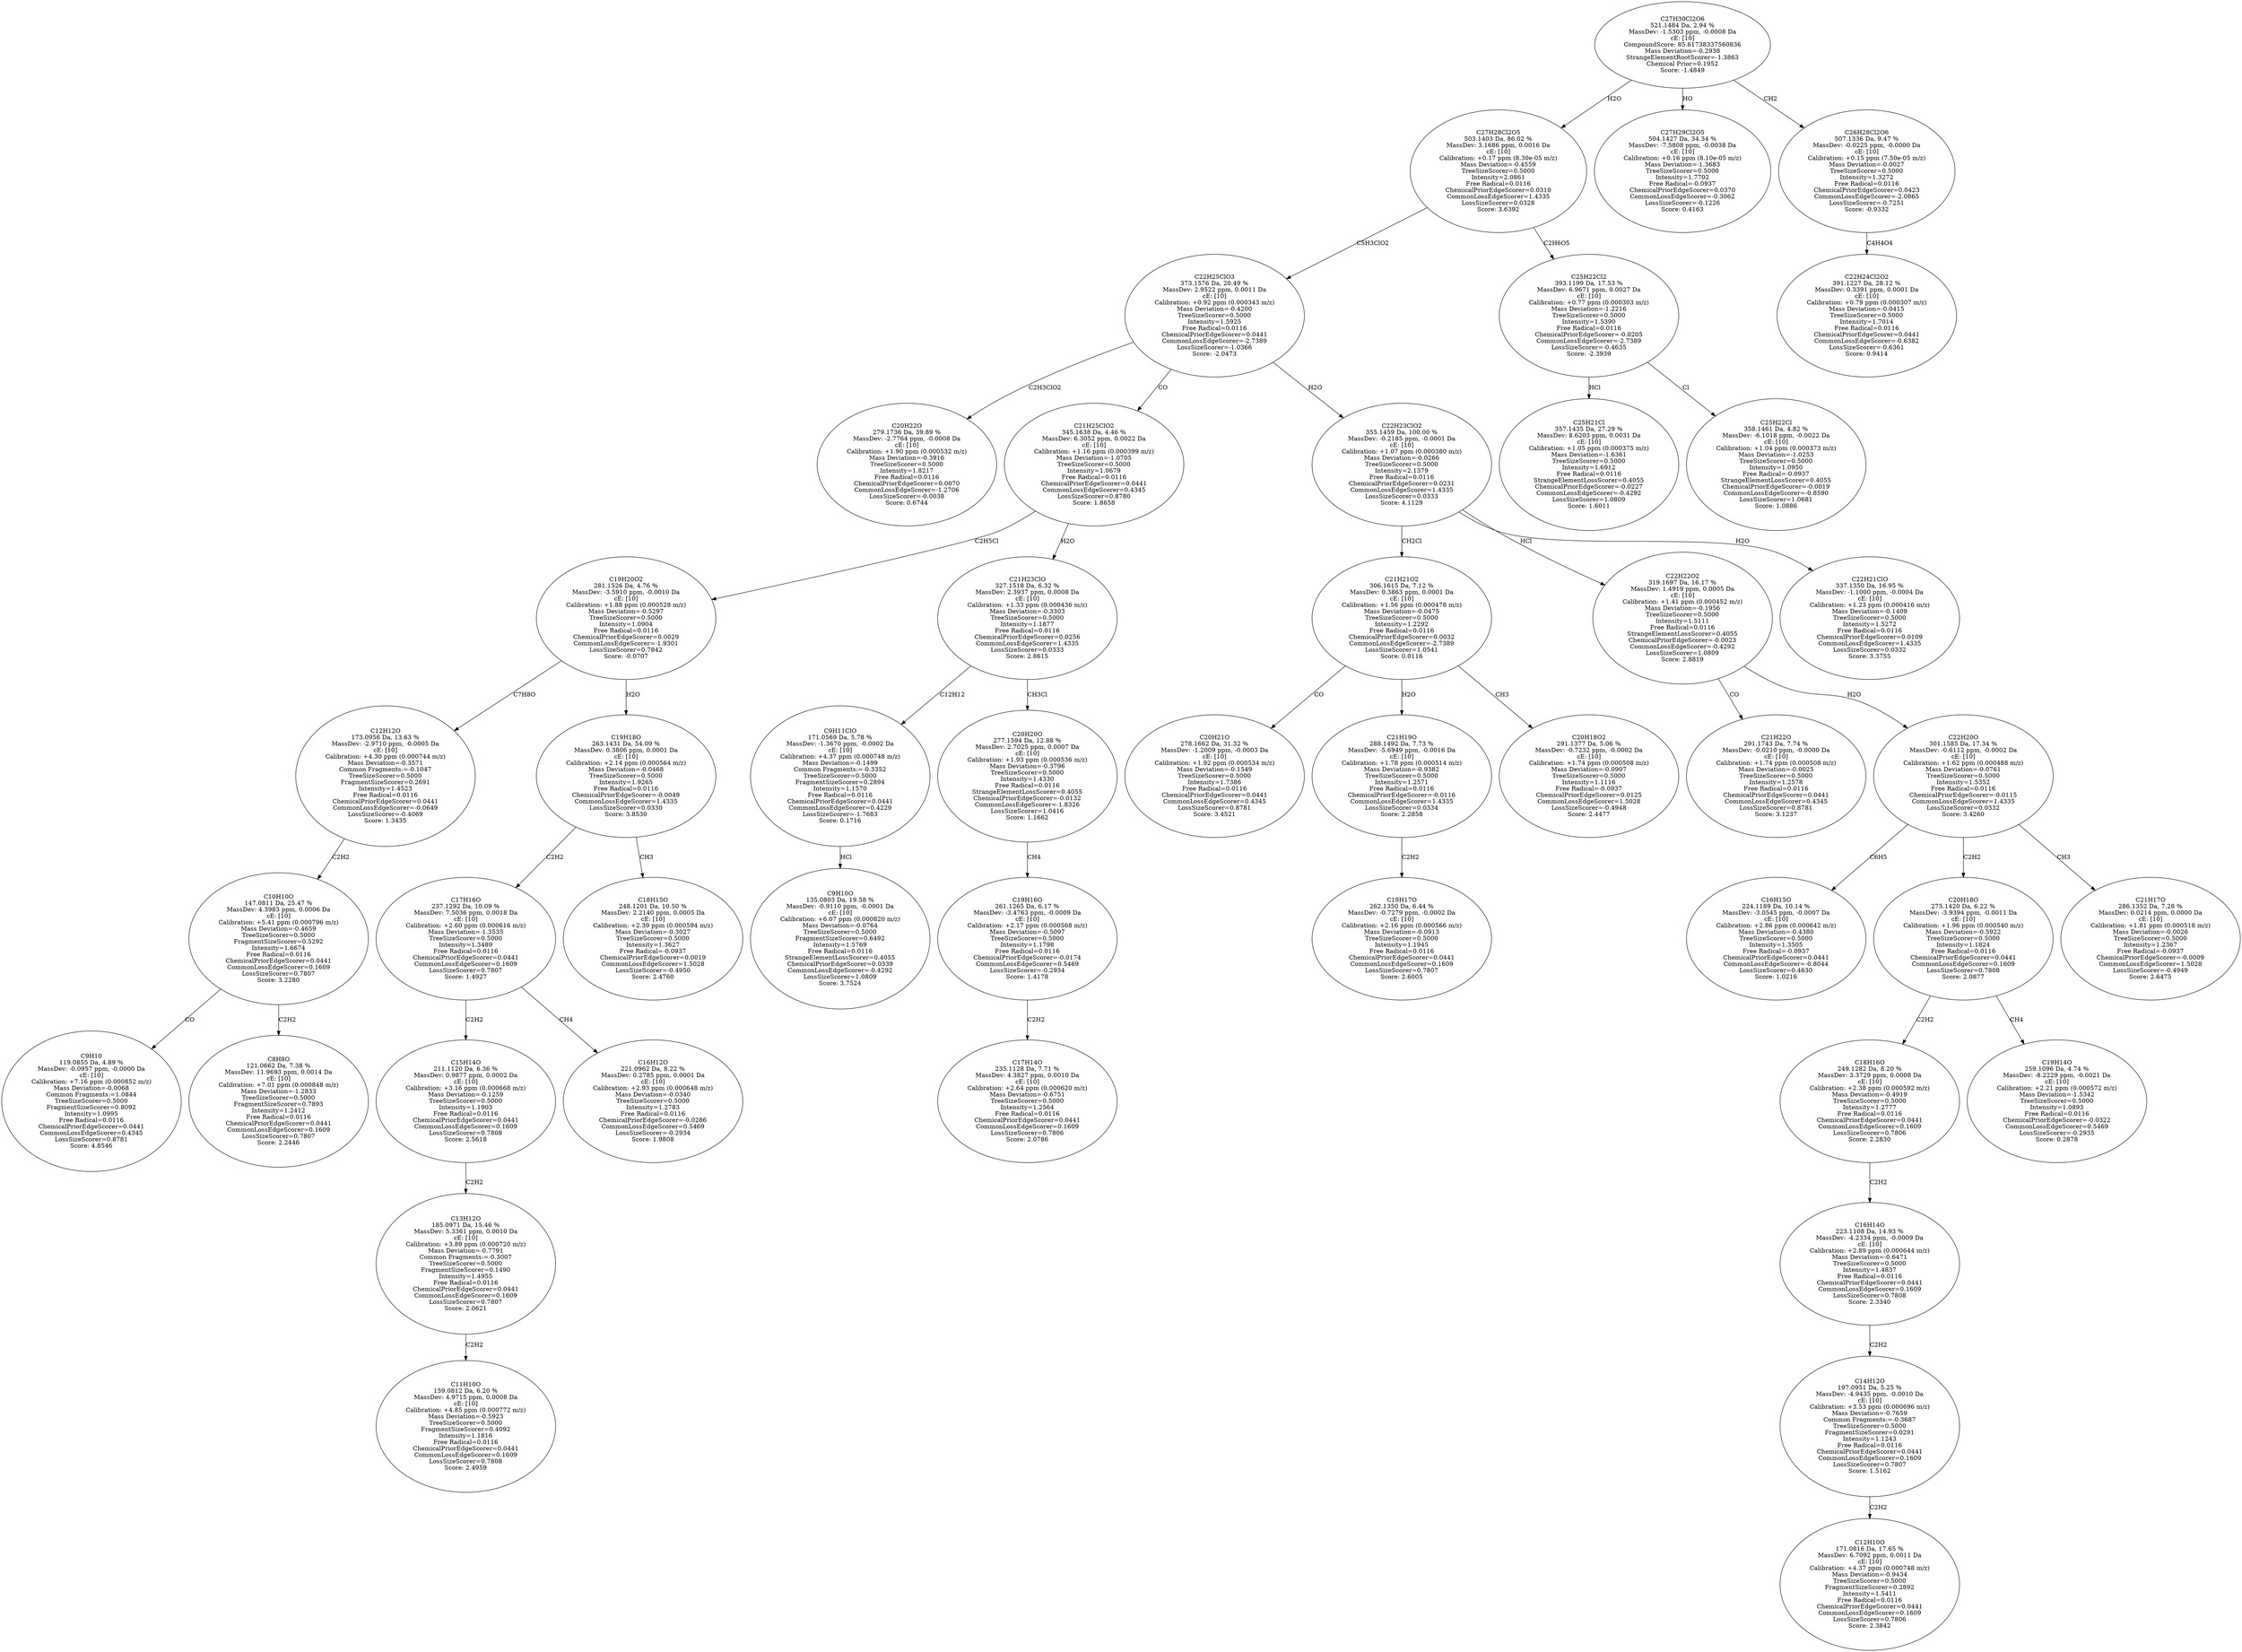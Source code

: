 strict digraph {
v1 [label="C20H22O\n279.1736 Da, 39.89 %\nMassDev: -2.7764 ppm, -0.0008 Da\ncE: [10]\nCalibration: +1.90 ppm (0.000532 m/z)\nMass Deviation=-0.3916\nTreeSizeScorer=0.5000\nIntensity=1.8217\nFree Radical=0.0116\nChemicalPriorEdgeScorer=0.0070\nCommonLossEdgeScorer=-1.2706\nLossSizeScorer=-0.0038\nScore: 0.6744"];
v2 [label="C9H10\n119.0855 Da, 4.89 %\nMassDev: -0.0957 ppm, -0.0000 Da\ncE: [10]\nCalibration: +7.16 ppm (0.000852 m/z)\nMass Deviation=-0.0068\nCommon Fragments:=1.0844\nTreeSizeScorer=0.5000\nFragmentSizeScorer=0.8092\nIntensity=1.0995\nFree Radical=0.0116\nChemicalPriorEdgeScorer=0.0441\nCommonLossEdgeScorer=0.4345\nLossSizeScorer=0.8781\nScore: 4.8546"];
v3 [label="C8H8O\n121.0662 Da, 7.38 %\nMassDev: 11.9693 ppm, 0.0014 Da\ncE: [10]\nCalibration: +7.01 ppm (0.000848 m/z)\nMass Deviation=-1.2833\nTreeSizeScorer=0.5000\nFragmentSizeScorer=0.7893\nIntensity=1.2412\nFree Radical=0.0116\nChemicalPriorEdgeScorer=0.0441\nCommonLossEdgeScorer=0.1609\nLossSizeScorer=0.7807\nScore: 2.2446"];
v4 [label="C10H10O\n147.0811 Da, 25.47 %\nMassDev: 4.3983 ppm, 0.0006 Da\ncE: [10]\nCalibration: +5.41 ppm (0.000796 m/z)\nMass Deviation=-0.4659\nTreeSizeScorer=0.5000\nFragmentSizeScorer=0.5292\nIntensity=1.6674\nFree Radical=0.0116\nChemicalPriorEdgeScorer=0.0441\nCommonLossEdgeScorer=0.1609\nLossSizeScorer=0.7807\nScore: 3.2280"];
v5 [label="C12H12O\n173.0956 Da, 13.63 %\nMassDev: -2.9710 ppm, -0.0005 Da\ncE: [10]\nCalibration: +4.30 ppm (0.000744 m/z)\nMass Deviation=-0.3571\nCommon Fragments:=-0.1047\nTreeSizeScorer=0.5000\nFragmentSizeScorer=0.2691\nIntensity=1.4523\nFree Radical=0.0116\nChemicalPriorEdgeScorer=0.0441\nCommonLossEdgeScorer=-0.0649\nLossSizeScorer=-0.4069\nScore: 1.3435"];
v6 [label="C11H10O\n159.0812 Da, 6.20 %\nMassDev: 4.9715 ppm, 0.0008 Da\ncE: [10]\nCalibration: +4.85 ppm (0.000772 m/z)\nMass Deviation=-0.5923\nTreeSizeScorer=0.5000\nFragmentSizeScorer=0.4092\nIntensity=1.1816\nFree Radical=0.0116\nChemicalPriorEdgeScorer=0.0441\nCommonLossEdgeScorer=0.1609\nLossSizeScorer=0.7808\nScore: 2.4959"];
v7 [label="C13H12O\n185.0971 Da, 15.46 %\nMassDev: 5.3361 ppm, 0.0010 Da\ncE: [10]\nCalibration: +3.89 ppm (0.000720 m/z)\nMass Deviation=-0.7791\nCommon Fragments:=-0.3007\nTreeSizeScorer=0.5000\nFragmentSizeScorer=0.1490\nIntensity=1.4955\nFree Radical=0.0116\nChemicalPriorEdgeScorer=0.0441\nCommonLossEdgeScorer=0.1609\nLossSizeScorer=0.7807\nScore: 2.0621"];
v8 [label="C15H14O\n211.1120 Da, 6.36 %\nMassDev: 0.9877 ppm, 0.0002 Da\ncE: [10]\nCalibration: +3.16 ppm (0.000668 m/z)\nMass Deviation=-0.1259\nTreeSizeScorer=0.5000\nIntensity=1.1903\nFree Radical=0.0116\nChemicalPriorEdgeScorer=0.0441\nCommonLossEdgeScorer=0.1609\nLossSizeScorer=0.7808\nScore: 2.5618"];
v9 [label="C16H12O\n221.0962 Da, 8.22 %\nMassDev: 0.2785 ppm, 0.0001 Da\ncE: [10]\nCalibration: +2.93 ppm (0.000648 m/z)\nMass Deviation=-0.0340\nTreeSizeScorer=0.5000\nIntensity=1.2783\nFree Radical=0.0116\nChemicalPriorEdgeScorer=-0.0286\nCommonLossEdgeScorer=0.5469\nLossSizeScorer=-0.2934\nScore: 1.9808"];
v10 [label="C17H16O\n237.1292 Da, 10.09 %\nMassDev: 7.5036 ppm, 0.0018 Da\ncE: [10]\nCalibration: +2.60 ppm (0.000616 m/z)\nMass Deviation=-1.3535\nTreeSizeScorer=0.5000\nIntensity=1.3489\nFree Radical=0.0116\nChemicalPriorEdgeScorer=0.0441\nCommonLossEdgeScorer=0.1609\nLossSizeScorer=0.7807\nScore: 1.4927"];
v11 [label="C18H15O\n248.1201 Da, 10.50 %\nMassDev: 2.2140 ppm, 0.0005 Da\ncE: [10]\nCalibration: +2.39 ppm (0.000594 m/z)\nMass Deviation=-0.3027\nTreeSizeScorer=0.5000\nIntensity=1.3627\nFree Radical=-0.0937\nChemicalPriorEdgeScorer=0.0019\nCommonLossEdgeScorer=1.5028\nLossSizeScorer=-0.4950\nScore: 2.4760"];
v12 [label="C19H18O\n263.1431 Da, 54.09 %\nMassDev: 0.3806 ppm, 0.0001 Da\ncE: [10]\nCalibration: +2.14 ppm (0.000564 m/z)\nMass Deviation=-0.0468\nTreeSizeScorer=0.5000\nIntensity=1.9265\nFree Radical=0.0116\nChemicalPriorEdgeScorer=-0.0049\nCommonLossEdgeScorer=1.4335\nLossSizeScorer=0.0330\nScore: 3.8530"];
v13 [label="C19H20O2\n281.1526 Da, 4.76 %\nMassDev: -3.5910 ppm, -0.0010 Da\ncE: [10]\nCalibration: +1.88 ppm (0.000528 m/z)\nMass Deviation=-0.5297\nTreeSizeScorer=0.5000\nIntensity=1.0904\nFree Radical=0.0116\nChemicalPriorEdgeScorer=0.0029\nCommonLossEdgeScorer=-1.9301\nLossSizeScorer=0.7842\nScore: -0.0707"];
v14 [label="C9H10O\n135.0803 Da, 19.58 %\nMassDev: -0.9110 ppm, -0.0001 Da\ncE: [10]\nCalibration: +6.07 ppm (0.000820 m/z)\nMass Deviation=-0.0764\nTreeSizeScorer=0.5000\nFragmentSizeScorer=0.6492\nIntensity=1.5769\nFree Radical=0.0116\nStrangeElementLossScorer=0.4055\nChemicalPriorEdgeScorer=0.0339\nCommonLossEdgeScorer=-0.4292\nLossSizeScorer=1.0809\nScore: 3.7524"];
v15 [label="C9H11ClO\n171.0569 Da, 5.78 %\nMassDev: -1.3670 ppm, -0.0002 Da\ncE: [10]\nCalibration: +4.37 ppm (0.000748 m/z)\nMass Deviation=-0.1499\nCommon Fragments:=-0.3352\nTreeSizeScorer=0.5000\nFragmentSizeScorer=0.2894\nIntensity=1.1570\nFree Radical=0.0116\nChemicalPriorEdgeScorer=0.0441\nCommonLossEdgeScorer=0.4229\nLossSizeScorer=-1.7683\nScore: 0.1716"];
v16 [label="C17H14O\n235.1128 Da, 7.71 %\nMassDev: 4.3827 ppm, 0.0010 Da\ncE: [10]\nCalibration: +2.64 ppm (0.000620 m/z)\nMass Deviation=-0.6751\nTreeSizeScorer=0.5000\nIntensity=1.2564\nFree Radical=0.0116\nChemicalPriorEdgeScorer=0.0441\nCommonLossEdgeScorer=0.1609\nLossSizeScorer=0.7806\nScore: 2.0786"];
v17 [label="C19H16O\n261.1265 Da, 6.17 %\nMassDev: -3.4763 ppm, -0.0009 Da\ncE: [10]\nCalibration: +2.17 ppm (0.000568 m/z)\nMass Deviation=-0.5097\nTreeSizeScorer=0.5000\nIntensity=1.1798\nFree Radical=0.0116\nChemicalPriorEdgeScorer=-0.0174\nCommonLossEdgeScorer=0.5469\nLossSizeScorer=-0.2934\nScore: 1.4178"];
v18 [label="C20H20O\n277.1594 Da, 12.88 %\nMassDev: 2.7025 ppm, 0.0007 Da\ncE: [10]\nCalibration: +1.93 ppm (0.000536 m/z)\nMass Deviation=-0.3796\nTreeSizeScorer=0.5000\nIntensity=1.4330\nFree Radical=0.0116\nStrangeElementLossScorer=0.4055\nChemicalPriorEdgeScorer=-0.0132\nCommonLossEdgeScorer=-1.8326\nLossSizeScorer=1.0416\nScore: 1.1662"];
v19 [label="C21H23ClO\n327.1518 Da, 6.32 %\nMassDev: 2.3937 ppm, 0.0008 Da\ncE: [10]\nCalibration: +1.33 ppm (0.000436 m/z)\nMass Deviation=-0.3303\nTreeSizeScorer=0.5000\nIntensity=1.1877\nFree Radical=0.0116\nChemicalPriorEdgeScorer=0.0256\nCommonLossEdgeScorer=1.4335\nLossSizeScorer=0.0333\nScore: 2.8615"];
v20 [label="C21H25ClO2\n345.1638 Da, 4.46 %\nMassDev: 6.3052 ppm, 0.0022 Da\ncE: [10]\nCalibration: +1.16 ppm (0.000399 m/z)\nMass Deviation=-1.0705\nTreeSizeScorer=0.5000\nIntensity=1.0679\nFree Radical=0.0116\nChemicalPriorEdgeScorer=0.0441\nCommonLossEdgeScorer=0.4345\nLossSizeScorer=0.8780\nScore: 1.8658"];
v21 [label="C20H21O\n278.1662 Da, 31.32 %\nMassDev: -1.2009 ppm, -0.0003 Da\ncE: [10]\nCalibration: +1.92 ppm (0.000534 m/z)\nMass Deviation=-0.1549\nTreeSizeScorer=0.5000\nIntensity=1.7386\nFree Radical=0.0116\nChemicalPriorEdgeScorer=0.0441\nCommonLossEdgeScorer=0.4345\nLossSizeScorer=0.8781\nScore: 3.4521"];
v22 [label="C19H17O\n262.1350 Da, 6.44 %\nMassDev: -0.7279 ppm, -0.0002 Da\ncE: [10]\nCalibration: +2.16 ppm (0.000566 m/z)\nMass Deviation=-0.0913\nTreeSizeScorer=0.5000\nIntensity=1.1945\nFree Radical=0.0116\nChemicalPriorEdgeScorer=0.0441\nCommonLossEdgeScorer=0.1609\nLossSizeScorer=0.7807\nScore: 2.6005"];
v23 [label="C21H19O\n288.1492 Da, 7.73 %\nMassDev: -5.6949 ppm, -0.0016 Da\ncE: [10]\nCalibration: +1.78 ppm (0.000514 m/z)\nMass Deviation=-0.9382\nTreeSizeScorer=0.5000\nIntensity=1.2571\nFree Radical=0.0116\nChemicalPriorEdgeScorer=-0.0116\nCommonLossEdgeScorer=1.4335\nLossSizeScorer=0.0334\nScore: 2.2858"];
v24 [label="C20H18O2\n291.1377 Da, 5.06 %\nMassDev: -0.7232 ppm, -0.0002 Da\ncE: [10]\nCalibration: +1.74 ppm (0.000508 m/z)\nMass Deviation=-0.0907\nTreeSizeScorer=0.5000\nIntensity=1.1116\nFree Radical=-0.0937\nChemicalPriorEdgeScorer=0.0125\nCommonLossEdgeScorer=1.5028\nLossSizeScorer=-0.4948\nScore: 2.4477"];
v25 [label="C21H21O2\n306.1615 Da, 7.12 %\nMassDev: 0.3863 ppm, 0.0001 Da\ncE: [10]\nCalibration: +1.56 ppm (0.000478 m/z)\nMass Deviation=-0.0475\nTreeSizeScorer=0.5000\nIntensity=1.2292\nFree Radical=0.0116\nChemicalPriorEdgeScorer=0.0032\nCommonLossEdgeScorer=-2.7389\nLossSizeScorer=1.0541\nScore: 0.0116"];
v26 [label="C21H22O\n291.1743 Da, 7.74 %\nMassDev: -0.0210 ppm, -0.0000 Da\ncE: [10]\nCalibration: +1.74 ppm (0.000508 m/z)\nMass Deviation=-0.0025\nTreeSizeScorer=0.5000\nIntensity=1.2578\nFree Radical=0.0116\nChemicalPriorEdgeScorer=0.0441\nCommonLossEdgeScorer=0.4345\nLossSizeScorer=0.8781\nScore: 3.1237"];
v27 [label="C16H15O\n224.1189 Da, 10.14 %\nMassDev: -3.0545 ppm, -0.0007 Da\ncE: [10]\nCalibration: +2.86 ppm (0.000642 m/z)\nMass Deviation=-0.4380\nTreeSizeScorer=0.5000\nIntensity=1.3505\nFree Radical=-0.0937\nChemicalPriorEdgeScorer=0.0441\nCommonLossEdgeScorer=-0.8044\nLossSizeScorer=0.4630\nScore: 1.0216"];
v28 [label="C12H10O\n171.0816 Da, 17.65 %\nMassDev: 6.7092 ppm, 0.0011 Da\ncE: [10]\nCalibration: +4.37 ppm (0.000748 m/z)\nMass Deviation=-0.9434\nTreeSizeScorer=0.5000\nFragmentSizeScorer=0.2892\nIntensity=1.5411\nFree Radical=0.0116\nChemicalPriorEdgeScorer=0.0441\nCommonLossEdgeScorer=0.1609\nLossSizeScorer=0.7806\nScore: 2.3842"];
v29 [label="C14H12O\n197.0951 Da, 5.25 %\nMassDev: -4.9435 ppm, -0.0010 Da\ncE: [10]\nCalibration: +3.53 ppm (0.000696 m/z)\nMass Deviation=-0.7659\nCommon Fragments:=-0.3687\nTreeSizeScorer=0.5000\nFragmentSizeScorer=0.0291\nIntensity=1.1243\nFree Radical=0.0116\nChemicalPriorEdgeScorer=0.0441\nCommonLossEdgeScorer=0.1609\nLossSizeScorer=0.7807\nScore: 1.5162"];
v30 [label="C16H14O\n223.1108 Da, 14.93 %\nMassDev: -4.2334 ppm, -0.0009 Da\ncE: [10]\nCalibration: +2.89 ppm (0.000644 m/z)\nMass Deviation=-0.6471\nTreeSizeScorer=0.5000\nIntensity=1.4837\nFree Radical=0.0116\nChemicalPriorEdgeScorer=0.0441\nCommonLossEdgeScorer=0.1609\nLossSizeScorer=0.7808\nScore: 2.3340"];
v31 [label="C18H16O\n249.1282 Da, 8.20 %\nMassDev: 3.3729 ppm, 0.0008 Da\ncE: [10]\nCalibration: +2.38 ppm (0.000592 m/z)\nMass Deviation=-0.4919\nTreeSizeScorer=0.5000\nIntensity=1.2777\nFree Radical=0.0116\nChemicalPriorEdgeScorer=0.0441\nCommonLossEdgeScorer=0.1609\nLossSizeScorer=0.7806\nScore: 2.2830"];
v32 [label="C19H14O\n259.1096 Da, 4.74 %\nMassDev: -8.2229 ppm, -0.0021 Da\ncE: [10]\nCalibration: +2.21 ppm (0.000572 m/z)\nMass Deviation=-1.5342\nTreeSizeScorer=0.5000\nIntensity=1.0893\nFree Radical=0.0116\nChemicalPriorEdgeScorer=-0.0322\nCommonLossEdgeScorer=0.5469\nLossSizeScorer=-0.2935\nScore: 0.2878"];
v33 [label="C20H18O\n275.1420 Da, 6.22 %\nMassDev: -3.9394 ppm, -0.0011 Da\ncE: [10]\nCalibration: +1.96 ppm (0.000540 m/z)\nMass Deviation=-0.5922\nTreeSizeScorer=0.5000\nIntensity=1.1824\nFree Radical=0.0116\nChemicalPriorEdgeScorer=0.0441\nCommonLossEdgeScorer=0.1609\nLossSizeScorer=0.7808\nScore: 2.0877"];
v34 [label="C21H17O\n286.1352 Da, 7.28 %\nMassDev: 0.0214 ppm, 0.0000 Da\ncE: [10]\nCalibration: +1.81 ppm (0.000518 m/z)\nMass Deviation=-0.0026\nTreeSizeScorer=0.5000\nIntensity=1.2367\nFree Radical=-0.0937\nChemicalPriorEdgeScorer=-0.0009\nCommonLossEdgeScorer=1.5028\nLossSizeScorer=-0.4949\nScore: 2.6475"];
v35 [label="C22H20O\n301.1585 Da, 17.34 %\nMassDev: -0.6112 ppm, -0.0002 Da\ncE: [10]\nCalibration: +1.62 ppm (0.000488 m/z)\nMass Deviation=-0.0761\nTreeSizeScorer=0.5000\nIntensity=1.5352\nFree Radical=0.0116\nChemicalPriorEdgeScorer=-0.0115\nCommonLossEdgeScorer=1.4335\nLossSizeScorer=0.0332\nScore: 3.4260"];
v36 [label="C22H22O2\n319.1697 Da, 16.17 %\nMassDev: 1.4919 ppm, 0.0005 Da\ncE: [10]\nCalibration: +1.41 ppm (0.000452 m/z)\nMass Deviation=-0.1956\nTreeSizeScorer=0.5000\nIntensity=1.5111\nFree Radical=0.0116\nStrangeElementLossScorer=0.4055\nChemicalPriorEdgeScorer=-0.0023\nCommonLossEdgeScorer=-0.4292\nLossSizeScorer=1.0809\nScore: 2.8819"];
v37 [label="C22H21ClO\n337.1350 Da, 16.95 %\nMassDev: -1.1000 ppm, -0.0004 Da\ncE: [10]\nCalibration: +1.23 ppm (0.000416 m/z)\nMass Deviation=-0.1409\nTreeSizeScorer=0.5000\nIntensity=1.5272\nFree Radical=0.0116\nChemicalPriorEdgeScorer=0.0109\nCommonLossEdgeScorer=1.4335\nLossSizeScorer=0.0332\nScore: 3.3755"];
v38 [label="C22H23ClO2\n355.1459 Da, 100.00 %\nMassDev: -0.2185 ppm, -0.0001 Da\ncE: [10]\nCalibration: +1.07 ppm (0.000380 m/z)\nMass Deviation=-0.0266\nTreeSizeScorer=0.5000\nIntensity=2.1379\nFree Radical=0.0116\nChemicalPriorEdgeScorer=0.0231\nCommonLossEdgeScorer=1.4335\nLossSizeScorer=0.0333\nScore: 4.1129"];
v39 [label="C22H25ClO3\n373.1576 Da, 20.49 %\nMassDev: 2.9522 ppm, 0.0011 Da\ncE: [10]\nCalibration: +0.92 ppm (0.000343 m/z)\nMass Deviation=-0.4200\nTreeSizeScorer=0.5000\nIntensity=1.5925\nFree Radical=0.0116\nChemicalPriorEdgeScorer=0.0441\nCommonLossEdgeScorer=-2.7389\nLossSizeScorer=-1.0366\nScore: -2.0473"];
v40 [label="C25H21Cl\n357.1435 Da, 27.29 %\nMassDev: 8.6203 ppm, 0.0031 Da\ncE: [10]\nCalibration: +1.05 ppm (0.000375 m/z)\nMass Deviation=-1.6361\nTreeSizeScorer=0.5000\nIntensity=1.6912\nFree Radical=0.0116\nStrangeElementLossScorer=0.4055\nChemicalPriorEdgeScorer=-0.0227\nCommonLossEdgeScorer=-0.4292\nLossSizeScorer=1.0809\nScore: 1.6011"];
v41 [label="C25H22Cl\n358.1461 Da, 4.82 %\nMassDev: -6.1018 ppm, -0.0022 Da\ncE: [10]\nCalibration: +1.04 ppm (0.000373 m/z)\nMass Deviation=-1.0253\nTreeSizeScorer=0.5000\nIntensity=1.0950\nFree Radical=-0.0937\nStrangeElementLossScorer=0.4055\nChemicalPriorEdgeScorer=-0.0019\nCommonLossEdgeScorer=-0.8590\nLossSizeScorer=1.0681\nScore: 1.0886"];
v42 [label="C25H22Cl2\n393.1199 Da, 17.53 %\nMassDev: 6.9671 ppm, 0.0027 Da\ncE: [10]\nCalibration: +0.77 ppm (0.000303 m/z)\nMass Deviation=-1.2216\nTreeSizeScorer=0.5000\nIntensity=1.5390\nFree Radical=0.0116\nChemicalPriorEdgeScorer=-0.0205\nCommonLossEdgeScorer=-2.7389\nLossSizeScorer=-0.4635\nScore: -2.3939"];
v43 [label="C27H28Cl2O5\n503.1403 Da, 86.02 %\nMassDev: 3.1686 ppm, 0.0016 Da\ncE: [10]\nCalibration: +0.17 ppm (8.30e-05 m/z)\nMass Deviation=-0.4559\nTreeSizeScorer=0.5000\nIntensity=2.0861\nFree Radical=0.0116\nChemicalPriorEdgeScorer=0.0310\nCommonLossEdgeScorer=1.4335\nLossSizeScorer=0.0328\nScore: 3.6392"];
v44 [label="C27H29Cl2O5\n504.1427 Da, 34.34 %\nMassDev: -7.5808 ppm, -0.0038 Da\ncE: [10]\nCalibration: +0.16 ppm (8.10e-05 m/z)\nMass Deviation=-1.3683\nTreeSizeScorer=0.5000\nIntensity=1.7702\nFree Radical=-0.0937\nChemicalPriorEdgeScorer=0.0370\nCommonLossEdgeScorer=-0.3062\nLossSizeScorer=-0.1226\nScore: 0.4163"];
v45 [label="C22H24Cl2O2\n391.1227 Da, 28.12 %\nMassDev: 0.3391 ppm, 0.0001 Da\ncE: [10]\nCalibration: +0.79 ppm (0.000307 m/z)\nMass Deviation=-0.0415\nTreeSizeScorer=0.5000\nIntensity=1.7014\nFree Radical=0.0116\nChemicalPriorEdgeScorer=0.0441\nCommonLossEdgeScorer=-0.6382\nLossSizeScorer=-0.6361\nScore: 0.9414"];
v46 [label="C26H28Cl2O6\n507.1336 Da, 9.47 %\nMassDev: -0.0225 ppm, -0.0000 Da\ncE: [10]\nCalibration: +0.15 ppm (7.50e-05 m/z)\nMass Deviation=-0.0027\nTreeSizeScorer=0.5000\nIntensity=1.3272\nFree Radical=0.0116\nChemicalPriorEdgeScorer=0.0423\nCommonLossEdgeScorer=-2.0865\nLossSizeScorer=-0.7251\nScore: -0.9332"];
v47 [label="C27H30Cl2O6\n521.1484 Da, 2.94 %\nMassDev: -1.5303 ppm, -0.0008 Da\ncE: [10]\nCompoundScore: 85.61738337560836\nMass Deviation=-0.2938\nStrangeElementRootScorer=-1.3863\nChemical Prior=0.1952\nScore: -1.4849"];
v39 -> v1 [label="C2H3ClO2"];
v4 -> v2 [label="CO"];
v4 -> v3 [label="C2H2"];
v5 -> v4 [label="C2H2"];
v13 -> v5 [label="C7H8O"];
v7 -> v6 [label="C2H2"];
v8 -> v7 [label="C2H2"];
v10 -> v8 [label="C2H2"];
v10 -> v9 [label="CH4"];
v12 -> v10 [label="C2H2"];
v12 -> v11 [label="CH3"];
v13 -> v12 [label="H2O"];
v20 -> v13 [label="C2H5Cl"];
v15 -> v14 [label="HCl"];
v19 -> v15 [label="C12H12"];
v17 -> v16 [label="C2H2"];
v18 -> v17 [label="CH4"];
v19 -> v18 [label="CH3Cl"];
v20 -> v19 [label="H2O"];
v39 -> v20 [label="CO"];
v25 -> v21 [label="CO"];
v23 -> v22 [label="C2H2"];
v25 -> v23 [label="H2O"];
v25 -> v24 [label="CH3"];
v38 -> v25 [label="CH2Cl"];
v36 -> v26 [label="CO"];
v35 -> v27 [label="C6H5"];
v29 -> v28 [label="C2H2"];
v30 -> v29 [label="C2H2"];
v31 -> v30 [label="C2H2"];
v33 -> v31 [label="C2H2"];
v33 -> v32 [label="CH4"];
v35 -> v33 [label="C2H2"];
v35 -> v34 [label="CH3"];
v36 -> v35 [label="H2O"];
v38 -> v36 [label="HCl"];
v38 -> v37 [label="H2O"];
v39 -> v38 [label="H2O"];
v43 -> v39 [label="C5H3ClO2"];
v42 -> v40 [label="HCl"];
v42 -> v41 [label="Cl"];
v43 -> v42 [label="C2H6O5"];
v47 -> v43 [label="H2O"];
v47 -> v44 [label="HO"];
v46 -> v45 [label="C4H4O4"];
v47 -> v46 [label="CH2"];
}
